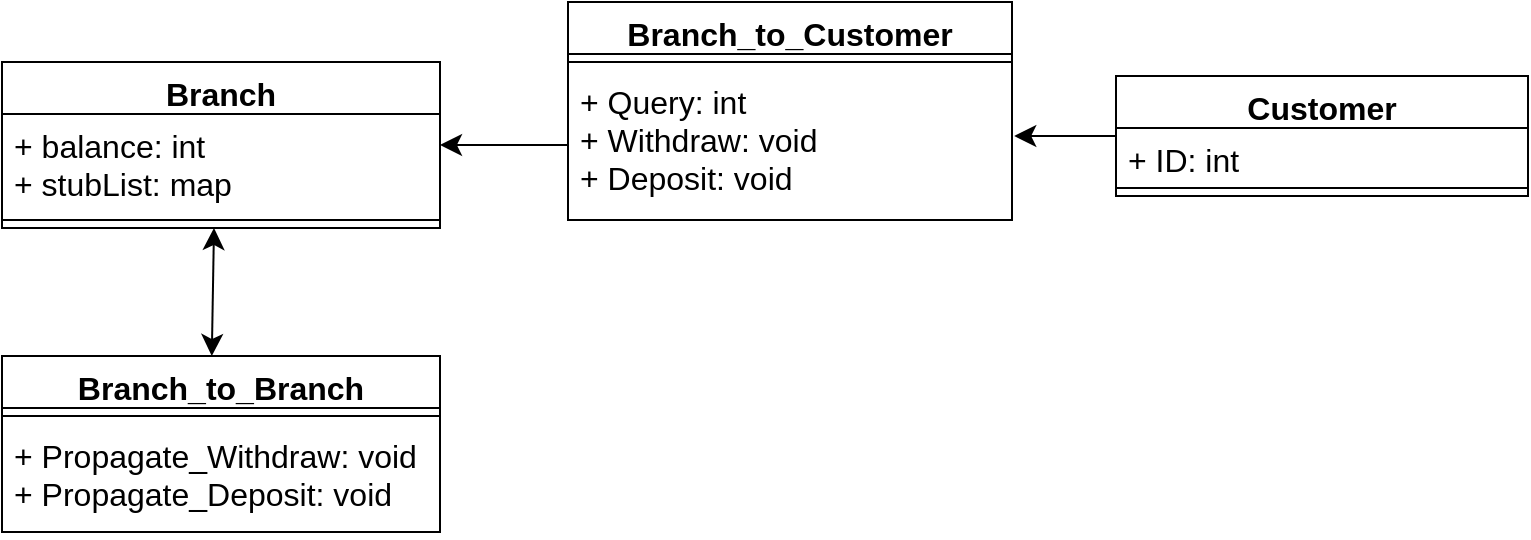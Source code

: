 <mxfile version="22.0.4" type="github">
  <diagram name="Page-1" id="f42PMlgl7aR_GrdLnUEU">
    <mxGraphModel dx="334" dy="1373" grid="0" gridSize="10" guides="1" tooltips="1" connect="0" arrows="1" fold="1" page="0" pageScale="1" pageWidth="850" pageHeight="1100" math="0" shadow="0">
      <root>
        <mxCell id="0" />
        <mxCell id="1" parent="0" />
        <mxCell id="p007aW7IsFcY4yizwdRp-1" value="Branch_to_Customer" style="swimlane;fontStyle=1;align=center;verticalAlign=top;childLayout=stackLayout;horizontal=1;startSize=26;horizontalStack=0;resizeParent=1;resizeParentMax=0;resizeLast=0;collapsible=1;marginBottom=0;whiteSpace=wrap;html=1;fontSize=16;" vertex="1" parent="1">
          <mxGeometry x="563" y="-695" width="222" height="109" as="geometry" />
        </mxCell>
        <mxCell id="p007aW7IsFcY4yizwdRp-3" value="" style="line;strokeWidth=1;fillColor=none;align=left;verticalAlign=middle;spacingTop=-1;spacingLeft=3;spacingRight=3;rotatable=0;labelPosition=right;points=[];portConstraint=eastwest;strokeColor=inherit;fontSize=16;" vertex="1" parent="p007aW7IsFcY4yizwdRp-1">
          <mxGeometry y="26" width="222" height="8" as="geometry" />
        </mxCell>
        <mxCell id="p007aW7IsFcY4yizwdRp-4" value="+ Query: int&lt;br&gt;+ Withdraw: void&lt;br&gt;+ Deposit: void" style="text;strokeColor=none;fillColor=none;align=left;verticalAlign=top;spacingLeft=4;spacingRight=4;overflow=hidden;rotatable=0;points=[[0,0.5],[1,0.5]];portConstraint=eastwest;whiteSpace=wrap;html=1;fontSize=16;" vertex="1" parent="p007aW7IsFcY4yizwdRp-1">
          <mxGeometry y="34" width="222" height="75" as="geometry" />
        </mxCell>
        <mxCell id="p007aW7IsFcY4yizwdRp-20" value="" style="edgeStyle=none;curved=1;rounded=0;orthogonalLoop=1;jettySize=auto;html=1;fontSize=12;startSize=8;endSize=8;entryX=1.005;entryY=0.44;entryDx=0;entryDy=0;entryPerimeter=0;" edge="1" parent="1" source="p007aW7IsFcY4yizwdRp-5" target="p007aW7IsFcY4yizwdRp-4">
          <mxGeometry relative="1" as="geometry" />
        </mxCell>
        <mxCell id="p007aW7IsFcY4yizwdRp-5" value="Customer" style="swimlane;fontStyle=1;align=center;verticalAlign=top;childLayout=stackLayout;horizontal=1;startSize=26;horizontalStack=0;resizeParent=1;resizeParentMax=0;resizeLast=0;collapsible=1;marginBottom=0;whiteSpace=wrap;html=1;fontSize=16;" vertex="1" parent="1">
          <mxGeometry x="837" y="-658" width="206" height="60" as="geometry" />
        </mxCell>
        <mxCell id="p007aW7IsFcY4yizwdRp-6" value="+ ID: int" style="text;strokeColor=none;fillColor=none;align=left;verticalAlign=top;spacingLeft=4;spacingRight=4;overflow=hidden;rotatable=0;points=[[0,0.5],[1,0.5]];portConstraint=eastwest;whiteSpace=wrap;html=1;fontSize=16;" vertex="1" parent="p007aW7IsFcY4yizwdRp-5">
          <mxGeometry y="26" width="206" height="26" as="geometry" />
        </mxCell>
        <mxCell id="p007aW7IsFcY4yizwdRp-7" value="" style="line;strokeWidth=1;fillColor=none;align=left;verticalAlign=middle;spacingTop=-1;spacingLeft=3;spacingRight=3;rotatable=0;labelPosition=right;points=[];portConstraint=eastwest;strokeColor=inherit;fontSize=16;" vertex="1" parent="p007aW7IsFcY4yizwdRp-5">
          <mxGeometry y="52" width="206" height="8" as="geometry" />
        </mxCell>
        <mxCell id="p007aW7IsFcY4yizwdRp-10" value="Branch_to_Branch" style="swimlane;fontStyle=1;align=center;verticalAlign=top;childLayout=stackLayout;horizontal=1;startSize=26;horizontalStack=0;resizeParent=1;resizeParentMax=0;resizeLast=0;collapsible=1;marginBottom=0;whiteSpace=wrap;html=1;fontSize=16;" vertex="1" parent="1">
          <mxGeometry x="280" y="-518" width="219" height="88" as="geometry" />
        </mxCell>
        <mxCell id="p007aW7IsFcY4yizwdRp-12" value="" style="line;strokeWidth=1;fillColor=none;align=left;verticalAlign=middle;spacingTop=-1;spacingLeft=3;spacingRight=3;rotatable=0;labelPosition=right;points=[];portConstraint=eastwest;strokeColor=inherit;fontSize=16;" vertex="1" parent="p007aW7IsFcY4yizwdRp-10">
          <mxGeometry y="26" width="219" height="8" as="geometry" />
        </mxCell>
        <mxCell id="p007aW7IsFcY4yizwdRp-13" value="+ Propagate_Withdraw: void&lt;br&gt;+ Propagate_Deposit: void" style="text;strokeColor=none;fillColor=none;align=left;verticalAlign=top;spacingLeft=4;spacingRight=4;overflow=hidden;rotatable=0;points=[[0,0.5],[1,0.5]];portConstraint=eastwest;whiteSpace=wrap;html=1;fontSize=16;" vertex="1" parent="p007aW7IsFcY4yizwdRp-10">
          <mxGeometry y="34" width="219" height="54" as="geometry" />
        </mxCell>
        <mxCell id="p007aW7IsFcY4yizwdRp-14" value="Branch" style="swimlane;fontStyle=1;align=center;verticalAlign=top;childLayout=stackLayout;horizontal=1;startSize=26;horizontalStack=0;resizeParent=1;resizeParentMax=0;resizeLast=0;collapsible=1;marginBottom=0;whiteSpace=wrap;html=1;fontSize=16;" vertex="1" parent="1">
          <mxGeometry x="280" y="-665" width="219" height="83" as="geometry" />
        </mxCell>
        <mxCell id="p007aW7IsFcY4yizwdRp-15" value="+ balance: int&lt;br&gt;+ stubList: map" style="text;strokeColor=none;fillColor=none;align=left;verticalAlign=top;spacingLeft=4;spacingRight=4;overflow=hidden;rotatable=0;points=[[0,0.5],[1,0.5]];portConstraint=eastwest;whiteSpace=wrap;html=1;fontSize=16;" vertex="1" parent="p007aW7IsFcY4yizwdRp-14">
          <mxGeometry y="26" width="219" height="49" as="geometry" />
        </mxCell>
        <mxCell id="p007aW7IsFcY4yizwdRp-16" value="" style="line;strokeWidth=1;fillColor=none;align=left;verticalAlign=middle;spacingTop=-1;spacingLeft=3;spacingRight=3;rotatable=0;labelPosition=right;points=[];portConstraint=eastwest;strokeColor=inherit;fontSize=16;" vertex="1" parent="p007aW7IsFcY4yizwdRp-14">
          <mxGeometry y="75" width="219" height="8" as="geometry" />
        </mxCell>
        <mxCell id="p007aW7IsFcY4yizwdRp-18" value="" style="edgeStyle=none;curved=1;rounded=0;orthogonalLoop=1;jettySize=auto;html=1;fontSize=12;startSize=8;endSize=8;" edge="1" parent="1" source="p007aW7IsFcY4yizwdRp-4" target="p007aW7IsFcY4yizwdRp-14">
          <mxGeometry relative="1" as="geometry" />
        </mxCell>
        <mxCell id="p007aW7IsFcY4yizwdRp-24" value="" style="endArrow=classic;startArrow=classic;html=1;rounded=0;fontSize=12;startSize=8;endSize=8;curved=1;entryX=0.484;entryY=1;entryDx=0;entryDy=0;entryPerimeter=0;exitX=0.479;exitY=0;exitDx=0;exitDy=0;exitPerimeter=0;" edge="1" parent="1" source="p007aW7IsFcY4yizwdRp-10" target="p007aW7IsFcY4yizwdRp-16">
          <mxGeometry width="50" height="50" relative="1" as="geometry">
            <mxPoint x="372" y="-518" as="sourcePoint" />
            <mxPoint x="422" y="-568" as="targetPoint" />
          </mxGeometry>
        </mxCell>
      </root>
    </mxGraphModel>
  </diagram>
</mxfile>

